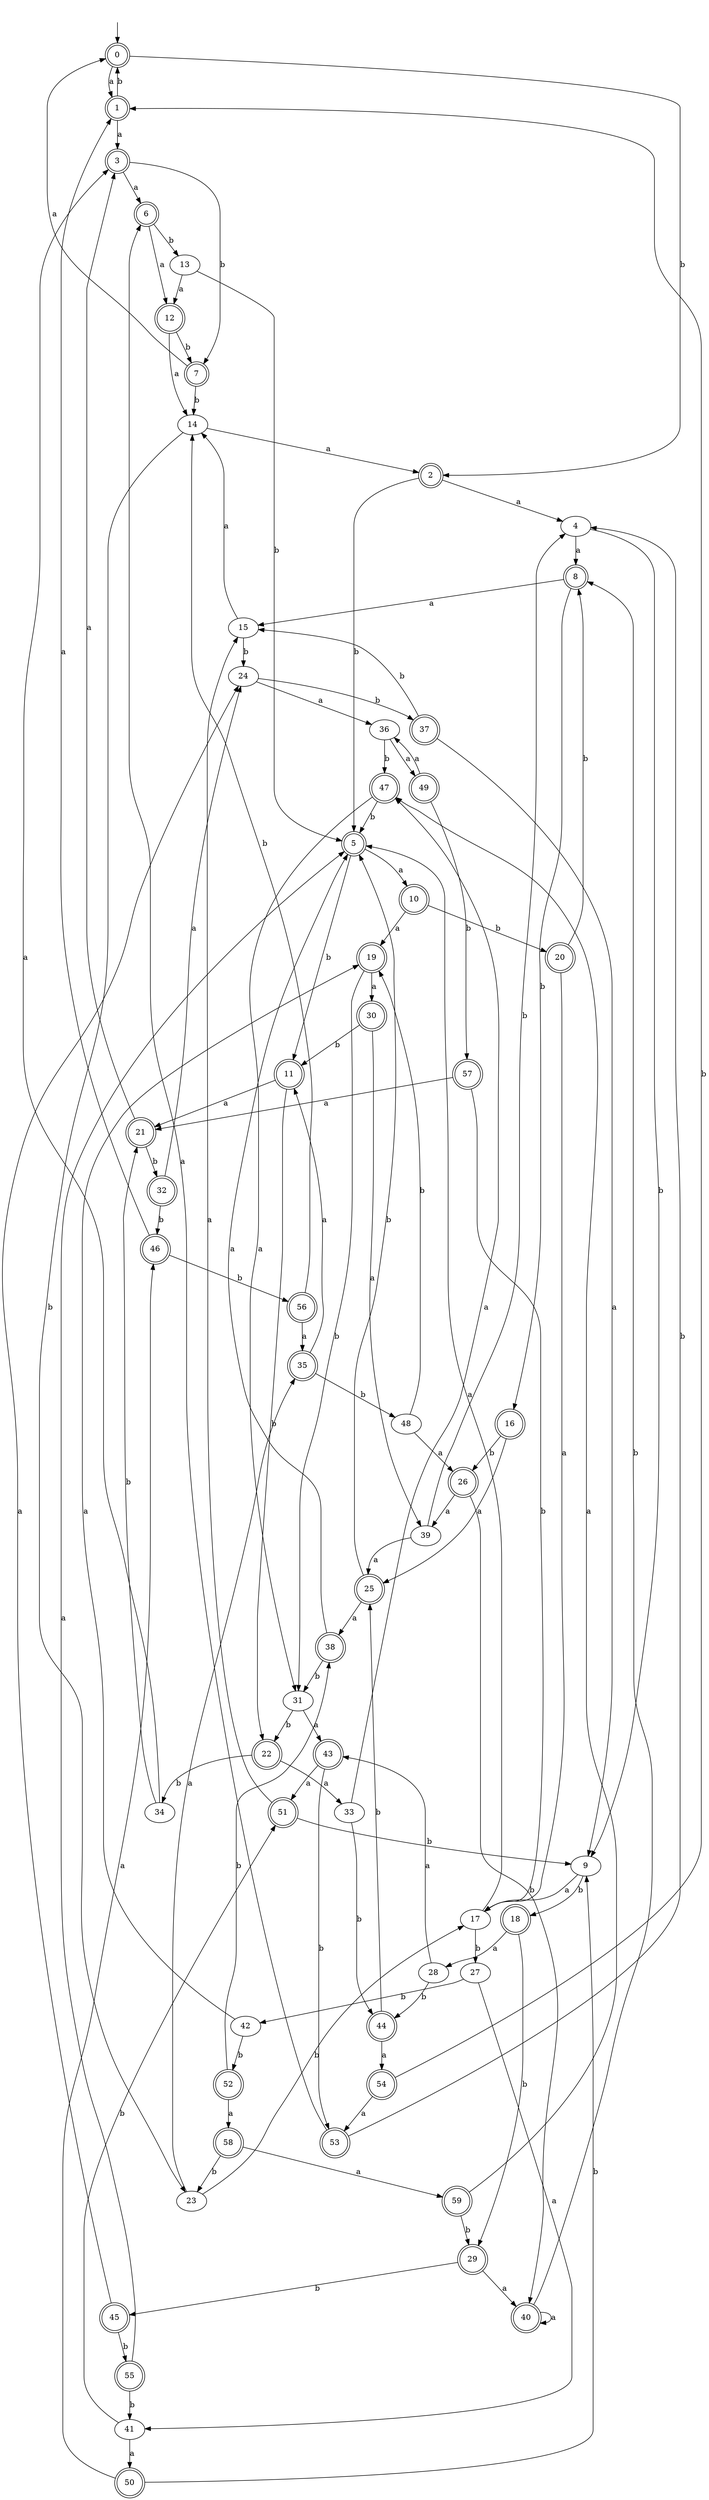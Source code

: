 digraph RandomDFA {
  __start0 [label="", shape=none];
  __start0 -> 0 [label=""];
  0 [shape=circle] [shape=doublecircle]
  0 -> 1 [label="a"]
  0 -> 2 [label="b"]
  1 [shape=doublecircle]
  1 -> 3 [label="a"]
  1 -> 0 [label="b"]
  2 [shape=doublecircle]
  2 -> 4 [label="a"]
  2 -> 5 [label="b"]
  3 [shape=doublecircle]
  3 -> 6 [label="a"]
  3 -> 7 [label="b"]
  4
  4 -> 8 [label="a"]
  4 -> 9 [label="b"]
  5 [shape=doublecircle]
  5 -> 10 [label="a"]
  5 -> 11 [label="b"]
  6 [shape=doublecircle]
  6 -> 12 [label="a"]
  6 -> 13 [label="b"]
  7 [shape=doublecircle]
  7 -> 0 [label="a"]
  7 -> 14 [label="b"]
  8 [shape=doublecircle]
  8 -> 15 [label="a"]
  8 -> 16 [label="b"]
  9
  9 -> 17 [label="a"]
  9 -> 18 [label="b"]
  10 [shape=doublecircle]
  10 -> 19 [label="a"]
  10 -> 20 [label="b"]
  11 [shape=doublecircle]
  11 -> 21 [label="a"]
  11 -> 22 [label="b"]
  12 [shape=doublecircle]
  12 -> 14 [label="a"]
  12 -> 7 [label="b"]
  13
  13 -> 12 [label="a"]
  13 -> 5 [label="b"]
  14
  14 -> 2 [label="a"]
  14 -> 23 [label="b"]
  15
  15 -> 14 [label="a"]
  15 -> 24 [label="b"]
  16 [shape=doublecircle]
  16 -> 25 [label="a"]
  16 -> 26 [label="b"]
  17
  17 -> 5 [label="a"]
  17 -> 27 [label="b"]
  18 [shape=doublecircle]
  18 -> 28 [label="a"]
  18 -> 29 [label="b"]
  19 [shape=doublecircle]
  19 -> 30 [label="a"]
  19 -> 31 [label="b"]
  20 [shape=doublecircle]
  20 -> 17 [label="a"]
  20 -> 8 [label="b"]
  21 [shape=doublecircle]
  21 -> 3 [label="a"]
  21 -> 32 [label="b"]
  22 [shape=doublecircle]
  22 -> 33 [label="a"]
  22 -> 34 [label="b"]
  23
  23 -> 35 [label="a"]
  23 -> 17 [label="b"]
  24
  24 -> 36 [label="a"]
  24 -> 37 [label="b"]
  25 [shape=doublecircle]
  25 -> 38 [label="a"]
  25 -> 5 [label="b"]
  26 [shape=doublecircle]
  26 -> 39 [label="a"]
  26 -> 40 [label="b"]
  27
  27 -> 41 [label="a"]
  27 -> 42 [label="b"]
  28
  28 -> 43 [label="a"]
  28 -> 44 [label="b"]
  29 [shape=doublecircle]
  29 -> 40 [label="a"]
  29 -> 45 [label="b"]
  30 [shape=doublecircle]
  30 -> 39 [label="a"]
  30 -> 11 [label="b"]
  31
  31 -> 43 [label="a"]
  31 -> 22 [label="b"]
  32 [shape=doublecircle]
  32 -> 24 [label="a"]
  32 -> 46 [label="b"]
  33
  33 -> 47 [label="a"]
  33 -> 44 [label="b"]
  34
  34 -> 3 [label="a"]
  34 -> 21 [label="b"]
  35 [shape=doublecircle]
  35 -> 11 [label="a"]
  35 -> 48 [label="b"]
  36
  36 -> 49 [label="a"]
  36 -> 47 [label="b"]
  37 [shape=doublecircle]
  37 -> 9 [label="a"]
  37 -> 15 [label="b"]
  38 [shape=doublecircle]
  38 -> 5 [label="a"]
  38 -> 31 [label="b"]
  39
  39 -> 25 [label="a"]
  39 -> 4 [label="b"]
  40 [shape=doublecircle]
  40 -> 40 [label="a"]
  40 -> 8 [label="b"]
  41
  41 -> 50 [label="a"]
  41 -> 51 [label="b"]
  42
  42 -> 19 [label="a"]
  42 -> 52 [label="b"]
  43 [shape=doublecircle]
  43 -> 51 [label="a"]
  43 -> 53 [label="b"]
  44 [shape=doublecircle]
  44 -> 54 [label="a"]
  44 -> 25 [label="b"]
  45 [shape=doublecircle]
  45 -> 24 [label="a"]
  45 -> 55 [label="b"]
  46 [shape=doublecircle]
  46 -> 1 [label="a"]
  46 -> 56 [label="b"]
  47 [shape=doublecircle]
  47 -> 31 [label="a"]
  47 -> 5 [label="b"]
  48
  48 -> 26 [label="a"]
  48 -> 19 [label="b"]
  49 [shape=doublecircle]
  49 -> 36 [label="a"]
  49 -> 57 [label="b"]
  50 [shape=doublecircle]
  50 -> 46 [label="a"]
  50 -> 9 [label="b"]
  51 [shape=doublecircle]
  51 -> 15 [label="a"]
  51 -> 9 [label="b"]
  52 [shape=doublecircle]
  52 -> 58 [label="a"]
  52 -> 38 [label="b"]
  53 [shape=doublecircle]
  53 -> 6 [label="a"]
  53 -> 4 [label="b"]
  54 [shape=doublecircle]
  54 -> 53 [label="a"]
  54 -> 1 [label="b"]
  55 [shape=doublecircle]
  55 -> 5 [label="a"]
  55 -> 41 [label="b"]
  56 [shape=doublecircle]
  56 -> 35 [label="a"]
  56 -> 14 [label="b"]
  57 [shape=doublecircle]
  57 -> 21 [label="a"]
  57 -> 17 [label="b"]
  58 [shape=doublecircle]
  58 -> 59 [label="a"]
  58 -> 23 [label="b"]
  59 [shape=doublecircle]
  59 -> 47 [label="a"]
  59 -> 29 [label="b"]
}

